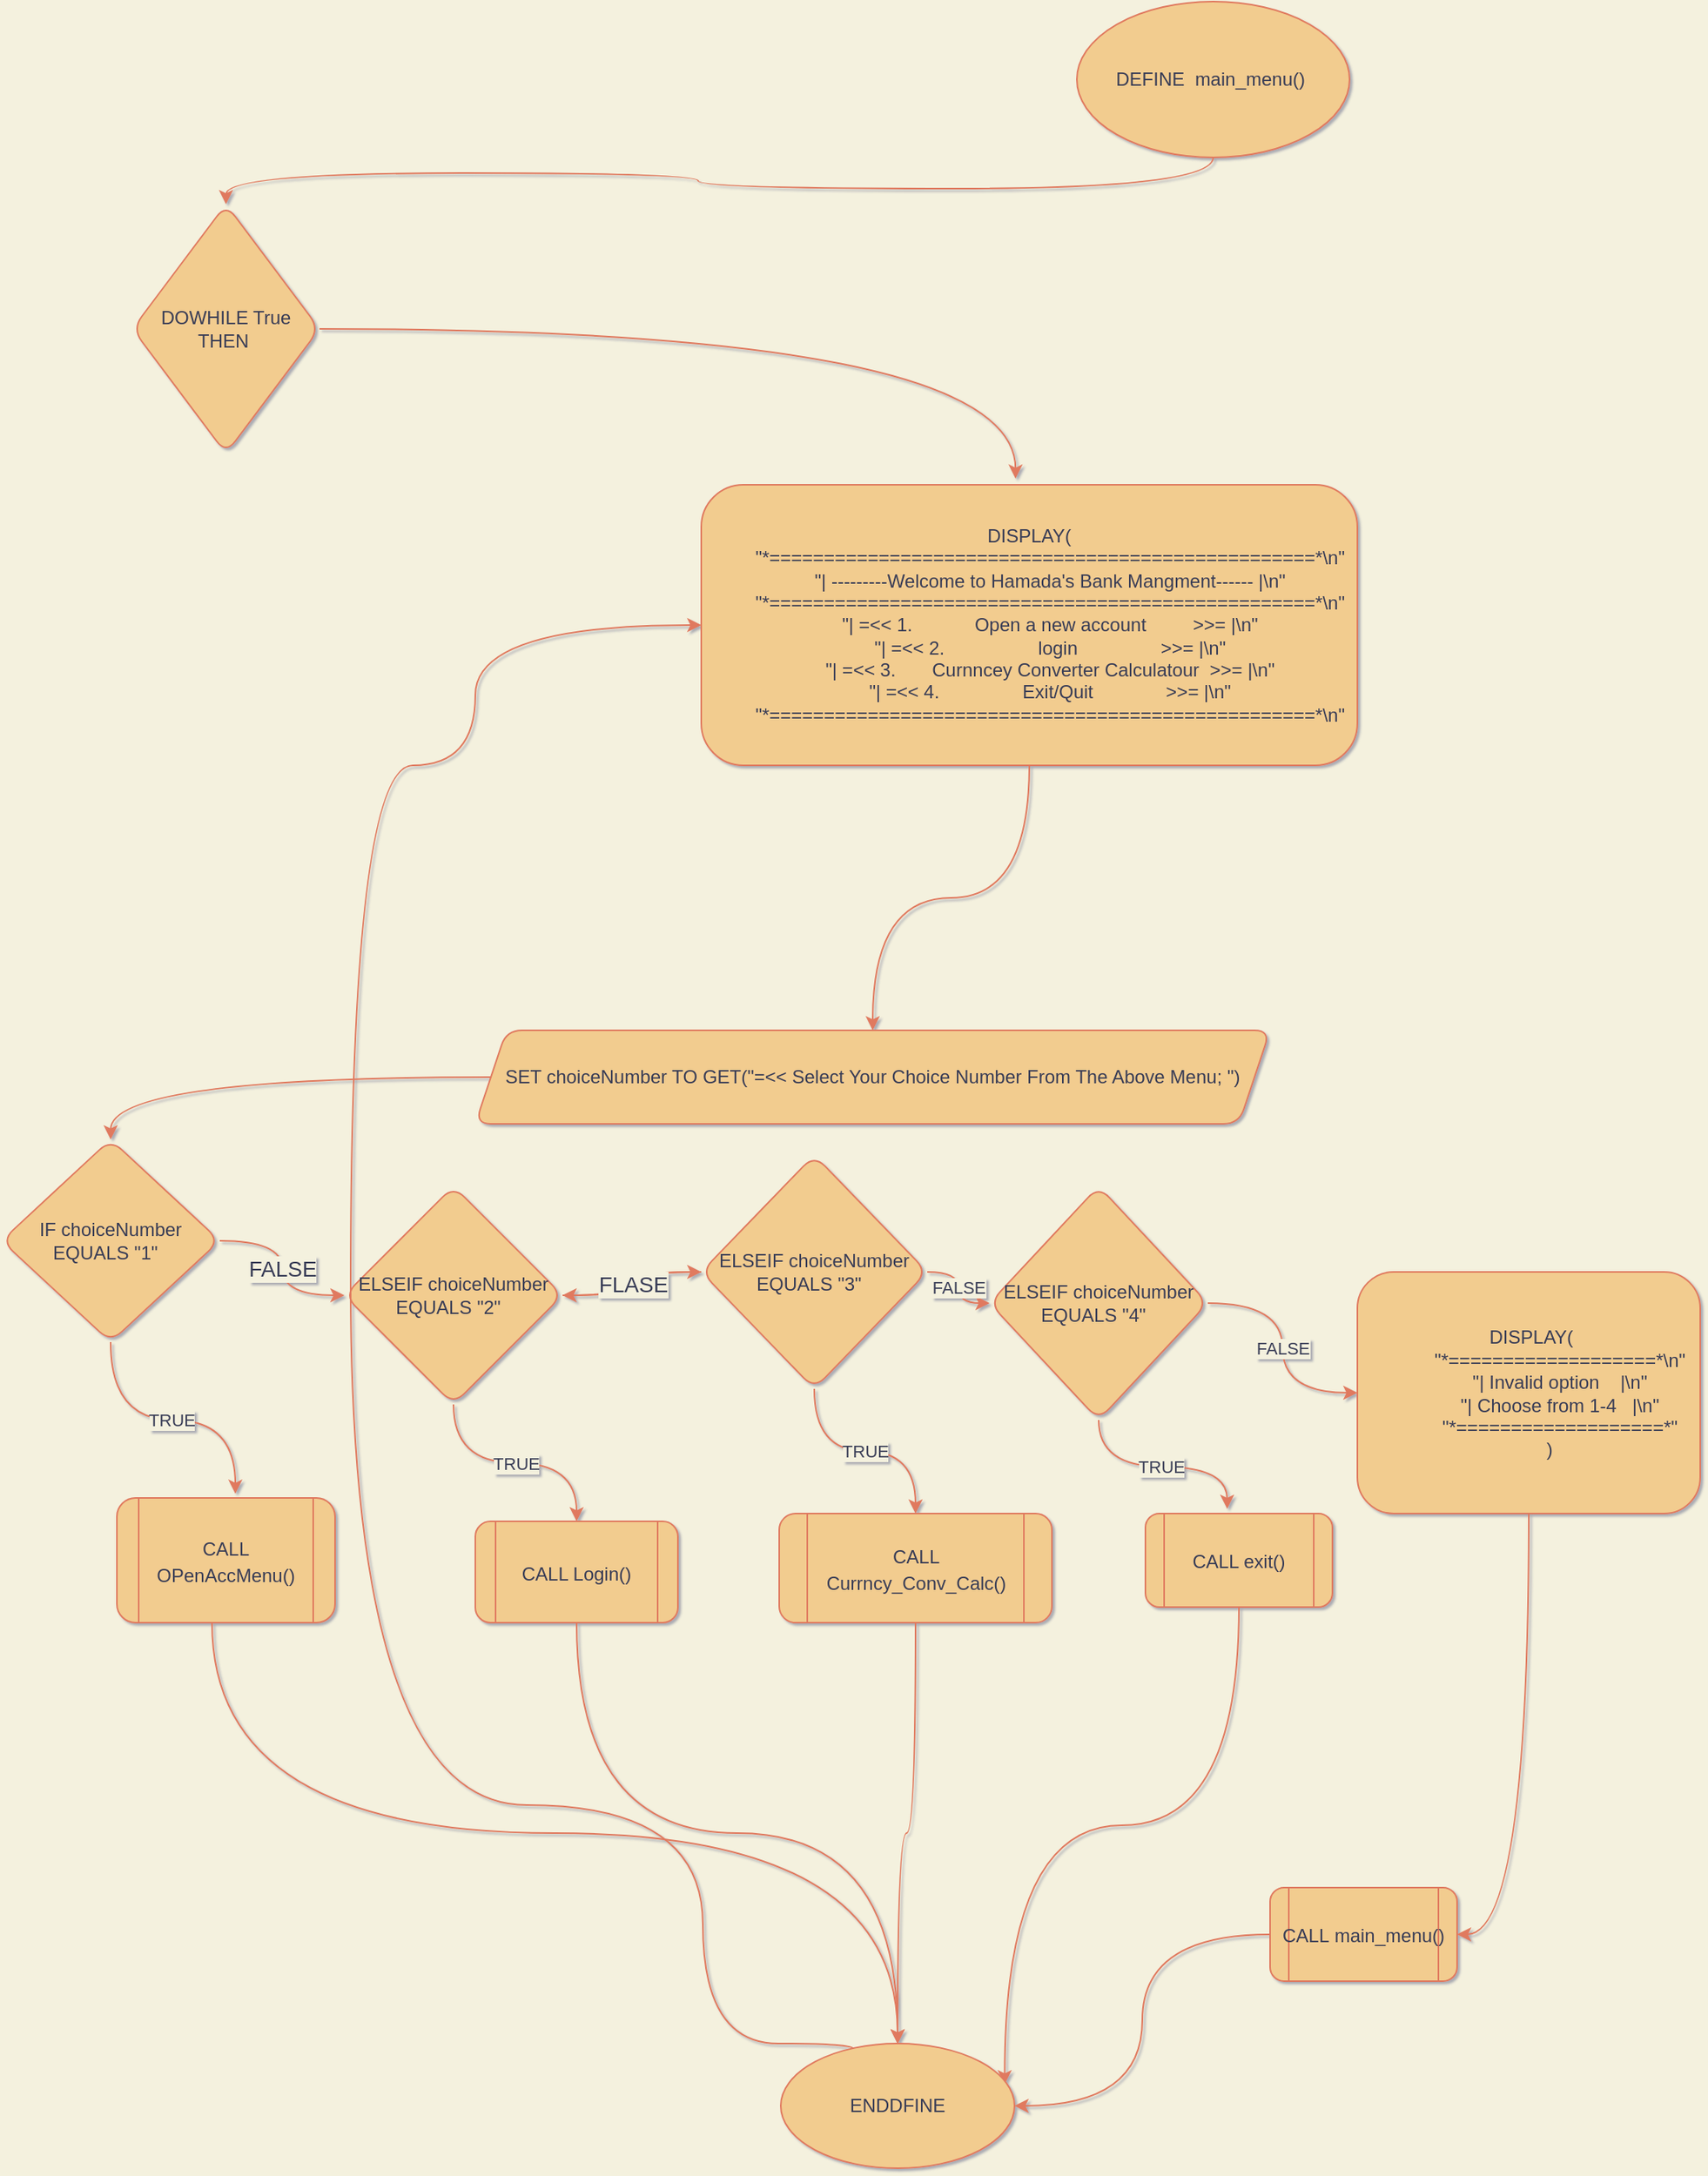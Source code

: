 <mxfile version="15.8.4" type="device"><diagram id="C5RBs43oDa-KdzZeNtuy" name="Page-1"><mxGraphModel dx="2595" dy="1723" grid="1" gridSize="10" guides="1" tooltips="1" connect="1" arrows="1" fold="1" page="1" pageScale="1" pageWidth="1169" pageHeight="827" background="#F4F1DE" math="0" shadow="1"><root><mxCell id="WIyWlLk6GJQsqaUBKTNV-0"/><mxCell id="WIyWlLk6GJQsqaUBKTNV-1" parent="WIyWlLk6GJQsqaUBKTNV-0"/><mxCell id="ho03aiNXOXRdYaKStSC0-13" value="" style="edgeStyle=orthogonalEdgeStyle;orthogonalLoop=1;jettySize=auto;html=1;exitX=0.5;exitY=1;exitDx=0;exitDy=0;strokeColor=#E07A5F;fontColor=#393C56;labelBackgroundColor=#F4F1DE;curved=1;" parent="WIyWlLk6GJQsqaUBKTNV-1" source="ho03aiNXOXRdYaKStSC0-0" target="ho03aiNXOXRdYaKStSC0-1" edge="1"><mxGeometry relative="1" as="geometry"><mxPoint x="634" y="300" as="sourcePoint"/></mxGeometry></mxCell><mxCell id="ho03aiNXOXRdYaKStSC0-0" value="DEFINE&amp;nbsp; main_menu()&amp;nbsp;" style="ellipse;whiteSpace=wrap;html=1;fillColor=#F2CC8F;strokeColor=#E07A5F;fontColor=#393C56;rounded=1;" parent="WIyWlLk6GJQsqaUBKTNV-1" vertex="1"><mxGeometry x="700" y="90" width="175" height="100" as="geometry"/></mxCell><mxCell id="ho03aiNXOXRdYaKStSC0-14" value="" style="edgeStyle=orthogonalEdgeStyle;orthogonalLoop=1;jettySize=auto;html=1;entryX=0.479;entryY=-0.022;entryDx=0;entryDy=0;entryPerimeter=0;strokeColor=#E07A5F;fontColor=#393C56;labelBackgroundColor=#F4F1DE;curved=1;" parent="WIyWlLk6GJQsqaUBKTNV-1" source="ho03aiNXOXRdYaKStSC0-1" target="DGI6nsK5rNmSonoYh-sO-1" edge="1"><mxGeometry relative="1" as="geometry"><mxPoint x="609" y="490" as="targetPoint"/></mxGeometry></mxCell><mxCell id="ho03aiNXOXRdYaKStSC0-1" value="DOWHILE True THEN&amp;nbsp;" style="rhombus;whiteSpace=wrap;html=1;fillColor=#F2CC8F;strokeColor=#E07A5F;fontColor=#393C56;rounded=1;" parent="WIyWlLk6GJQsqaUBKTNV-1" vertex="1"><mxGeometry x="94" y="220" width="120" height="160" as="geometry"/></mxCell><mxCell id="ho03aiNXOXRdYaKStSC0-48" value="" style="edgeStyle=orthogonalEdgeStyle;orthogonalLoop=1;jettySize=auto;html=1;fontSize=6;exitX=0.5;exitY=1;exitDx=0;exitDy=0;strokeColor=#E07A5F;fontColor=#393C56;labelBackgroundColor=#F4F1DE;curved=1;" parent="WIyWlLk6GJQsqaUBKTNV-1" source="DGI6nsK5rNmSonoYh-sO-1" target="ho03aiNXOXRdYaKStSC0-3" edge="1"><mxGeometry relative="1" as="geometry"><mxPoint x="544.059" y="660.0" as="sourcePoint"/></mxGeometry></mxCell><mxCell id="ho03aiNXOXRdYaKStSC0-58" style="edgeStyle=orthogonalEdgeStyle;orthogonalLoop=1;jettySize=auto;html=1;fontSize=12;entryX=0.5;entryY=0;entryDx=0;entryDy=0;strokeColor=#E07A5F;fontColor=#393C56;labelBackgroundColor=#F4F1DE;curved=1;" parent="WIyWlLk6GJQsqaUBKTNV-1" source="ho03aiNXOXRdYaKStSC0-3" target="ho03aiNXOXRdYaKStSC0-4" edge="1"><mxGeometry relative="1" as="geometry"><mxPoint x="114.0" y="850.0" as="targetPoint"/></mxGeometry></mxCell><mxCell id="ho03aiNXOXRdYaKStSC0-3" value="SET choiceNumber TO GET(&quot;=&amp;lt;&amp;lt; Select Your Choice Number From The Above Menu; &quot;)" style="shape=parallelogram;perimeter=parallelogramPerimeter;whiteSpace=wrap;html=1;fixedSize=1;fillColor=#F2CC8F;strokeColor=#E07A5F;fontColor=#393C56;rounded=1;" parent="WIyWlLk6GJQsqaUBKTNV-1" vertex="1"><mxGeometry x="314" y="750" width="510" height="60" as="geometry"/></mxCell><mxCell id="ho03aiNXOXRdYaKStSC0-19" value="&lt;font style=&quot;font-size: 14px&quot;&gt;FALSE&lt;/font&gt;" style="edgeStyle=orthogonalEdgeStyle;orthogonalLoop=1;jettySize=auto;html=1;exitX=1;exitY=0.5;exitDx=0;exitDy=0;strokeColor=#E07A5F;fontColor=#393C56;labelBackgroundColor=#F4F1DE;curved=1;" parent="WIyWlLk6GJQsqaUBKTNV-1" source="ho03aiNXOXRdYaKStSC0-4" target="ho03aiNXOXRdYaKStSC0-5" edge="1"><mxGeometry relative="1" as="geometry"><mxPoint x="184.0" y="915" as="sourcePoint"/></mxGeometry></mxCell><mxCell id="ho03aiNXOXRdYaKStSC0-27" value="TRUE" style="edgeStyle=orthogonalEdgeStyle;orthogonalLoop=1;jettySize=auto;html=1;entryX=0.543;entryY=-0.034;entryDx=0;entryDy=0;entryPerimeter=0;exitX=0.5;exitY=1;exitDx=0;exitDy=0;strokeColor=#E07A5F;fontColor=#393C56;labelBackgroundColor=#F4F1DE;curved=1;" parent="WIyWlLk6GJQsqaUBKTNV-1" source="ho03aiNXOXRdYaKStSC0-4" target="ho03aiNXOXRdYaKStSC0-68" edge="1"><mxGeometry relative="1" as="geometry"><mxPoint x="114.0" y="980" as="sourcePoint"/><mxPoint x="139.034" y="1060.0" as="targetPoint"/></mxGeometry></mxCell><mxCell id="ho03aiNXOXRdYaKStSC0-4" value="IF choiceNumber EQUALS &quot;1&quot;&amp;nbsp;&amp;nbsp;" style="rhombus;whiteSpace=wrap;html=1;fillColor=#F2CC8F;strokeColor=#E07A5F;fontColor=#393C56;rounded=1;" parent="WIyWlLk6GJQsqaUBKTNV-1" vertex="1"><mxGeometry x="10" y="820" width="140" height="130" as="geometry"/></mxCell><mxCell id="ho03aiNXOXRdYaKStSC0-20" value="" style="edgeStyle=orthogonalEdgeStyle;orthogonalLoop=1;jettySize=auto;html=1;strokeColor=#E07A5F;fontColor=#393C56;labelBackgroundColor=#F4F1DE;curved=1;" parent="WIyWlLk6GJQsqaUBKTNV-1" source="ho03aiNXOXRdYaKStSC0-5" target="ho03aiNXOXRdYaKStSC0-6" edge="1"><mxGeometry relative="1" as="geometry"/></mxCell><mxCell id="ho03aiNXOXRdYaKStSC0-26" value="TRUE" style="edgeStyle=orthogonalEdgeStyle;orthogonalLoop=1;jettySize=auto;html=1;entryX=0.5;entryY=0;entryDx=0;entryDy=0;strokeColor=#E07A5F;fontColor=#393C56;labelBackgroundColor=#F4F1DE;curved=1;" parent="WIyWlLk6GJQsqaUBKTNV-1" source="ho03aiNXOXRdYaKStSC0-5" target="ho03aiNXOXRdYaKStSC0-67" edge="1"><mxGeometry relative="1" as="geometry"><mxPoint x="384" y="1060.0" as="targetPoint"/></mxGeometry></mxCell><mxCell id="ho03aiNXOXRdYaKStSC0-5" value="&lt;span&gt;ELSEIF&amp;nbsp;choiceNumber EQUALS &quot;2&quot;&amp;nbsp;&amp;nbsp;&lt;/span&gt;" style="rhombus;whiteSpace=wrap;html=1;fillColor=#F2CC8F;strokeColor=#E07A5F;fontColor=#393C56;rounded=1;" parent="WIyWlLk6GJQsqaUBKTNV-1" vertex="1"><mxGeometry x="230" y="850" width="140" height="140" as="geometry"/></mxCell><mxCell id="ho03aiNXOXRdYaKStSC0-21" value="FALSE" style="edgeStyle=orthogonalEdgeStyle;orthogonalLoop=1;jettySize=auto;html=1;strokeColor=#E07A5F;fontColor=#393C56;labelBackgroundColor=#F4F1DE;curved=1;" parent="WIyWlLk6GJQsqaUBKTNV-1" source="ho03aiNXOXRdYaKStSC0-6" target="ho03aiNXOXRdYaKStSC0-7" edge="1"><mxGeometry relative="1" as="geometry"/></mxCell><mxCell id="ho03aiNXOXRdYaKStSC0-34" value="TRUE" style="edgeStyle=orthogonalEdgeStyle;orthogonalLoop=1;jettySize=auto;html=1;entryX=0.5;entryY=0;entryDx=0;entryDy=0;strokeColor=#E07A5F;fontColor=#393C56;labelBackgroundColor=#F4F1DE;curved=1;" parent="WIyWlLk6GJQsqaUBKTNV-1" source="ho03aiNXOXRdYaKStSC0-6" target="ho03aiNXOXRdYaKStSC0-66" edge="1"><mxGeometry relative="1" as="geometry"><mxPoint x="544" y="1060.0" as="targetPoint"/></mxGeometry></mxCell><mxCell id="ho03aiNXOXRdYaKStSC0-59" value="FLASE" style="edgeStyle=orthogonalEdgeStyle;orthogonalLoop=1;jettySize=auto;html=1;fontSize=14;strokeColor=#E07A5F;fontColor=#393C56;labelBackgroundColor=#F4F1DE;curved=1;" parent="WIyWlLk6GJQsqaUBKTNV-1" source="ho03aiNXOXRdYaKStSC0-6" target="ho03aiNXOXRdYaKStSC0-5" edge="1"><mxGeometry relative="1" as="geometry"/></mxCell><mxCell id="ho03aiNXOXRdYaKStSC0-6" value="&lt;span&gt;ELSEIF&amp;nbsp;choiceNumber EQUALS &quot;3&quot;&amp;nbsp;&amp;nbsp;&lt;/span&gt;" style="rhombus;whiteSpace=wrap;html=1;fillColor=#F2CC8F;strokeColor=#E07A5F;fontColor=#393C56;rounded=1;" parent="WIyWlLk6GJQsqaUBKTNV-1" vertex="1"><mxGeometry x="459" y="830" width="145" height="150" as="geometry"/></mxCell><mxCell id="ho03aiNXOXRdYaKStSC0-22" value="FALSE" style="edgeStyle=orthogonalEdgeStyle;orthogonalLoop=1;jettySize=auto;html=1;strokeColor=#E07A5F;fontColor=#393C56;labelBackgroundColor=#F4F1DE;curved=1;" parent="WIyWlLk6GJQsqaUBKTNV-1" source="ho03aiNXOXRdYaKStSC0-7" target="DGI6nsK5rNmSonoYh-sO-2" edge="1"><mxGeometry relative="1" as="geometry"><mxPoint x="877.56" y="962.2" as="targetPoint"/></mxGeometry></mxCell><mxCell id="ho03aiNXOXRdYaKStSC0-24" value="TRUE" style="edgeStyle=orthogonalEdgeStyle;orthogonalLoop=1;jettySize=auto;html=1;entryX=0.437;entryY=-0.051;entryDx=0;entryDy=0;entryPerimeter=0;strokeColor=#E07A5F;fontColor=#393C56;labelBackgroundColor=#F4F1DE;curved=1;" parent="WIyWlLk6GJQsqaUBKTNV-1" source="ho03aiNXOXRdYaKStSC0-7" target="ho03aiNXOXRdYaKStSC0-65" edge="1"><mxGeometry relative="1" as="geometry"><mxPoint x="724" y="1060" as="targetPoint"/></mxGeometry></mxCell><mxCell id="ho03aiNXOXRdYaKStSC0-7" value="&lt;span&gt;ELSEIF&amp;nbsp;choiceNumber EQUALS &quot;4&quot;&amp;nbsp;&amp;nbsp;&lt;/span&gt;" style="rhombus;whiteSpace=wrap;html=1;fillColor=#F2CC8F;strokeColor=#E07A5F;fontColor=#393C56;rounded=1;" parent="WIyWlLk6GJQsqaUBKTNV-1" vertex="1"><mxGeometry x="644" y="850" width="140" height="150" as="geometry"/></mxCell><mxCell id="ho03aiNXOXRdYaKStSC0-62" style="edgeStyle=orthogonalEdgeStyle;jumpSize=13;orthogonalLoop=1;jettySize=auto;html=1;exitX=0.436;exitY=1.001;exitDx=0;exitDy=0;fontSize=14;exitPerimeter=0;strokeColor=#E07A5F;fontColor=#393C56;labelBackgroundColor=#F4F1DE;curved=1;" parent="WIyWlLk6GJQsqaUBKTNV-1" source="ho03aiNXOXRdYaKStSC0-68" target="ho03aiNXOXRdYaKStSC0-56" edge="1"><mxGeometry relative="1" as="geometry"><mxPoint x="139.0" y="1120.0" as="sourcePoint"/><mxPoint x="224" y="1250" as="targetPoint"/></mxGeometry></mxCell><mxCell id="ho03aiNXOXRdYaKStSC0-54" style="edgeStyle=orthogonalEdgeStyle;orthogonalLoop=1;jettySize=auto;html=1;exitX=0.5;exitY=1;exitDx=0;exitDy=0;fontSize=6;entryX=0.5;entryY=0;entryDx=0;entryDy=0;strokeColor=#E07A5F;fontColor=#393C56;labelBackgroundColor=#F4F1DE;curved=1;" parent="WIyWlLk6GJQsqaUBKTNV-1" source="ho03aiNXOXRdYaKStSC0-67" target="ho03aiNXOXRdYaKStSC0-56" edge="1"><mxGeometry relative="1" as="geometry"><mxPoint x="384" y="1250" as="targetPoint"/><mxPoint x="384" y="1120.0" as="sourcePoint"/></mxGeometry></mxCell><mxCell id="ho03aiNXOXRdYaKStSC0-52" style="edgeStyle=orthogonalEdgeStyle;orthogonalLoop=1;jettySize=auto;html=1;fontSize=6;exitX=0.5;exitY=1;exitDx=0;exitDy=0;entryX=0.958;entryY=0.327;entryDx=0;entryDy=0;entryPerimeter=0;strokeColor=#E07A5F;fontColor=#393C56;labelBackgroundColor=#F4F1DE;curved=1;" parent="WIyWlLk6GJQsqaUBKTNV-1" source="ho03aiNXOXRdYaKStSC0-65" target="ho03aiNXOXRdYaKStSC0-56" edge="1"><mxGeometry relative="1" as="geometry"><mxPoint x="674" y="1250" as="targetPoint"/><mxPoint x="699" y="1120" as="sourcePoint"/></mxGeometry></mxCell><mxCell id="ho03aiNXOXRdYaKStSC0-53" style="edgeStyle=orthogonalEdgeStyle;orthogonalLoop=1;jettySize=auto;html=1;exitX=0.5;exitY=1;exitDx=0;exitDy=0;fontSize=6;strokeColor=#E07A5F;fontColor=#393C56;labelBackgroundColor=#F4F1DE;curved=1;" parent="WIyWlLk6GJQsqaUBKTNV-1" source="ho03aiNXOXRdYaKStSC0-66" target="ho03aiNXOXRdYaKStSC0-56" edge="1"><mxGeometry relative="1" as="geometry"><mxPoint x="511.16" y="1250" as="targetPoint"/><mxPoint x="511.16" y="1120.0" as="sourcePoint"/></mxGeometry></mxCell><mxCell id="ho03aiNXOXRdYaKStSC0-31" value="" style="edgeStyle=orthogonalEdgeStyle;orthogonalLoop=1;jettySize=auto;html=1;entryX=0;entryY=0.5;entryDx=0;entryDy=0;exitX=0.311;exitY=0.045;exitDx=0;exitDy=0;exitPerimeter=0;strokeColor=#E07A5F;fontColor=#393C56;labelBackgroundColor=#F4F1DE;curved=1;" parent="WIyWlLk6GJQsqaUBKTNV-1" source="ho03aiNXOXRdYaKStSC0-56" target="DGI6nsK5rNmSonoYh-sO-1" edge="1"><mxGeometry relative="1" as="geometry"><mxPoint x="540" y="1400" as="sourcePoint"/><mxPoint x="374" y="580" as="targetPoint"/><Array as="points"><mxPoint x="557" y="1400"/><mxPoint x="460" y="1400"/><mxPoint x="460" y="1247"/><mxPoint x="234" y="1247"/><mxPoint x="234" y="580"/><mxPoint x="314" y="580"/></Array></mxGeometry></mxCell><mxCell id="ho03aiNXOXRdYaKStSC0-56" value="&lt;font style=&quot;font-size: 12px&quot;&gt;ENDDFINE&lt;/font&gt;" style="ellipse;whiteSpace=wrap;html=1;fontSize=6;fillColor=#F2CC8F;strokeColor=#E07A5F;fontColor=#393C56;rounded=1;" parent="WIyWlLk6GJQsqaUBKTNV-1" vertex="1"><mxGeometry x="510" y="1400" width="150" height="80" as="geometry"/></mxCell><mxCell id="ho03aiNXOXRdYaKStSC0-65" value="&lt;span style=&quot;font-size: 12px&quot;&gt;CALL exit()&lt;/span&gt;" style="shape=process;whiteSpace=wrap;html=1;backgroundOutline=1;fontSize=14;fillColor=#F2CC8F;strokeColor=#E07A5F;fontColor=#393C56;rounded=1;" parent="WIyWlLk6GJQsqaUBKTNV-1" vertex="1"><mxGeometry x="744" y="1060" width="120" height="60" as="geometry"/></mxCell><mxCell id="ho03aiNXOXRdYaKStSC0-66" value="&lt;span style=&quot;font-size: 12px&quot;&gt;CALL Currncy_Conv_Calc()&lt;/span&gt;" style="shape=process;whiteSpace=wrap;html=1;backgroundOutline=1;fontSize=14;fillColor=#F2CC8F;strokeColor=#E07A5F;fontColor=#393C56;rounded=1;" parent="WIyWlLk6GJQsqaUBKTNV-1" vertex="1"><mxGeometry x="509" y="1060" width="175" height="70" as="geometry"/></mxCell><mxCell id="ho03aiNXOXRdYaKStSC0-67" value="&lt;span style=&quot;font-size: 12px&quot;&gt;CALL Login()&lt;/span&gt;" style="shape=process;whiteSpace=wrap;html=1;backgroundOutline=1;fontSize=14;fillColor=#F2CC8F;strokeColor=#E07A5F;fontColor=#393C56;rounded=1;" parent="WIyWlLk6GJQsqaUBKTNV-1" vertex="1"><mxGeometry x="314" y="1065" width="130" height="65" as="geometry"/></mxCell><mxCell id="ho03aiNXOXRdYaKStSC0-68" value="&lt;span style=&quot;font-size: 12px&quot;&gt;CALL OPenAccMenu()&lt;/span&gt;" style="shape=process;whiteSpace=wrap;html=1;backgroundOutline=1;fontSize=14;fillColor=#F2CC8F;strokeColor=#E07A5F;fontColor=#393C56;rounded=1;" parent="WIyWlLk6GJQsqaUBKTNV-1" vertex="1"><mxGeometry x="84" y="1050" width="140" height="80" as="geometry"/></mxCell><mxCell id="DGI6nsK5rNmSonoYh-sO-4" style="edgeStyle=orthogonalEdgeStyle;orthogonalLoop=1;jettySize=auto;html=1;entryX=1;entryY=0.5;entryDx=0;entryDy=0;strokeColor=#E07A5F;fontColor=#393C56;labelBackgroundColor=#F4F1DE;curved=1;" parent="WIyWlLk6GJQsqaUBKTNV-1" source="ho03aiNXOXRdYaKStSC0-70" target="ho03aiNXOXRdYaKStSC0-56" edge="1"><mxGeometry relative="1" as="geometry"/></mxCell><mxCell id="ho03aiNXOXRdYaKStSC0-70" value="&lt;span style=&quot;font-size: 12px&quot;&gt;CALL&amp;nbsp;main_menu()&lt;/span&gt;" style="shape=process;whiteSpace=wrap;html=1;backgroundOutline=1;fontSize=14;fillColor=#F2CC8F;strokeColor=#E07A5F;fontColor=#393C56;rounded=1;" parent="WIyWlLk6GJQsqaUBKTNV-1" vertex="1"><mxGeometry x="824" y="1300" width="120" height="60" as="geometry"/></mxCell><mxCell id="DGI6nsK5rNmSonoYh-sO-1" value="&lt;span&gt;DISPLAY(&lt;/span&gt;&lt;br&gt;&lt;span&gt;&amp;nbsp; &amp;nbsp; &amp;nbsp; &amp;nbsp; &quot;*==================================================*\n&quot;&lt;/span&gt;&lt;br&gt;&lt;span&gt;&amp;nbsp; &amp;nbsp; &amp;nbsp; &amp;nbsp; &quot;| ---------Welcome to Hamada's Bank Mangment------ |\n&quot;&lt;/span&gt;&lt;br&gt;&lt;span&gt;&amp;nbsp; &amp;nbsp; &amp;nbsp; &amp;nbsp; &quot;*==================================================*\n&quot;&lt;/span&gt;&lt;br&gt;&lt;span&gt;&amp;nbsp; &amp;nbsp; &amp;nbsp; &amp;nbsp; &quot;| =&amp;lt;&amp;lt; 1.&amp;nbsp; &amp;nbsp; &amp;nbsp; &amp;nbsp; &amp;nbsp; &amp;nbsp; Open a new account&amp;nbsp; &amp;nbsp; &amp;nbsp; &amp;nbsp; &amp;nbsp;&amp;gt;&amp;gt;= |\n&quot;&lt;/span&gt;&lt;br&gt;&lt;span&gt;&amp;nbsp; &amp;nbsp; &amp;nbsp; &amp;nbsp; &quot;| =&amp;lt;&amp;lt; 2.&amp;nbsp; &amp;nbsp; &amp;nbsp; &amp;nbsp; &amp;nbsp; &amp;nbsp; &amp;nbsp; &amp;nbsp; &amp;nbsp; login&amp;nbsp; &amp;nbsp; &amp;nbsp; &amp;nbsp; &amp;nbsp; &amp;nbsp; &amp;nbsp; &amp;nbsp; &amp;gt;&amp;gt;= |\n&quot;&lt;/span&gt;&lt;br&gt;&lt;span&gt;&amp;nbsp; &amp;nbsp; &amp;nbsp; &amp;nbsp; &quot;| =&amp;lt;&amp;lt; 3.&amp;nbsp; &amp;nbsp; &amp;nbsp; &amp;nbsp;Curnncey Converter Calculatour&amp;nbsp; &amp;gt;&amp;gt;= |\n&quot;&lt;/span&gt;&lt;br&gt;&lt;span&gt;&amp;nbsp; &amp;nbsp; &amp;nbsp; &amp;nbsp; &quot;| =&amp;lt;&amp;lt; 4.&amp;nbsp; &amp;nbsp; &amp;nbsp; &amp;nbsp; &amp;nbsp; &amp;nbsp; &amp;nbsp; &amp;nbsp; Exit/Quit&amp;nbsp; &amp;nbsp; &amp;nbsp; &amp;nbsp; &amp;nbsp; &amp;nbsp; &amp;nbsp; &amp;gt;&amp;gt;= |\n&quot;&lt;/span&gt;&lt;br&gt;&lt;span&gt;&amp;nbsp; &amp;nbsp; &amp;nbsp; &amp;nbsp; &quot;*==================================================*\n&quot;&lt;/span&gt;" style="whiteSpace=wrap;html=1;fillColor=#F2CC8F;strokeColor=#E07A5F;fontColor=#393C56;rounded=1;" parent="WIyWlLk6GJQsqaUBKTNV-1" vertex="1"><mxGeometry x="459" y="400" width="421" height="180" as="geometry"/></mxCell><mxCell id="DGI6nsK5rNmSonoYh-sO-3" style="edgeStyle=orthogonalEdgeStyle;orthogonalLoop=1;jettySize=auto;html=1;exitX=0.5;exitY=1;exitDx=0;exitDy=0;entryX=1;entryY=0.5;entryDx=0;entryDy=0;strokeColor=#E07A5F;fontColor=#393C56;labelBackgroundColor=#F4F1DE;curved=1;" parent="WIyWlLk6GJQsqaUBKTNV-1" source="DGI6nsK5rNmSonoYh-sO-2" target="ho03aiNXOXRdYaKStSC0-70" edge="1"><mxGeometry relative="1" as="geometry"/></mxCell><mxCell id="DGI6nsK5rNmSonoYh-sO-2" value="&lt;div&gt;&amp;nbsp;DISPLAY(&lt;/div&gt;&lt;div&gt;&amp;nbsp; &amp;nbsp; &amp;nbsp; &amp;nbsp; &amp;nbsp; &amp;nbsp; &quot;*===================*\n&quot;&lt;/div&gt;&lt;div&gt;&amp;nbsp; &amp;nbsp; &amp;nbsp; &amp;nbsp; &amp;nbsp; &amp;nbsp; &quot;| Invalid option&amp;nbsp; &amp;nbsp; |\n&quot;&lt;/div&gt;&lt;div&gt;&amp;nbsp; &amp;nbsp; &amp;nbsp; &amp;nbsp; &amp;nbsp; &amp;nbsp; &quot;| Choose from 1-4&amp;nbsp; &amp;nbsp;|\n&quot;&lt;/div&gt;&lt;div&gt;&amp;nbsp; &amp;nbsp; &amp;nbsp; &amp;nbsp; &amp;nbsp; &amp;nbsp; &quot;*===================*&quot;&lt;/div&gt;&lt;div&gt;&amp;nbsp; &amp;nbsp; &amp;nbsp; &amp;nbsp; )&lt;/div&gt;" style="whiteSpace=wrap;html=1;fillColor=#F2CC8F;strokeColor=#E07A5F;fontColor=#393C56;rounded=1;" parent="WIyWlLk6GJQsqaUBKTNV-1" vertex="1"><mxGeometry x="880" y="905" width="220" height="155" as="geometry"/></mxCell></root></mxGraphModel></diagram></mxfile>